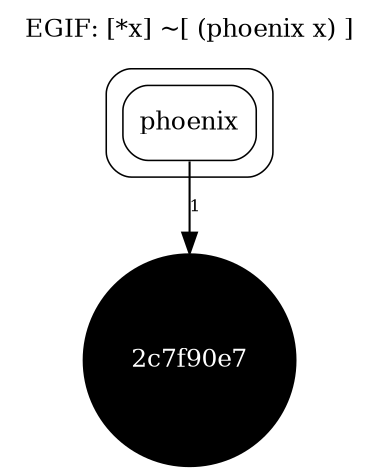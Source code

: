 digraph EG {
  rankdir=TB;
  compound=true;
  node [fontsize=12, fontname="Times-Roman"];
  edge [penwidth=1.00, color=black];

  label="EGIF: [*x] ~[ (phoenix x) ]";
  labelloc="t";
  fontsize=12;

  "pred_e_4ea97400" [label="phoenix", shape=box, style=rounded, penwidth=0.75, fontname="Times-Roman"];
  "Vertex(id='v_2c7f90e7', label=None, is_generic=True)" [label="2c7f90e7", shape=circle, width=0.069, height=0.069, style=filled, fillcolor=black, fontcolor=white, fontname="Times-Roman"];
  subgraph cluster_0_0 {
    label="";
    style="rounded,filled";
    fillcolor=white;
    color=black;
    penwidth=0.75;
    "pred_e_4ea97400";
  }

  // ν mapping connections
  "pred_e_4ea97400" -> "Vertex(id='v_2c7f90e7', label=None, is_generic=True)" [label="1", color=black, penwidth=1.00, fontsize=8, fontname="Times-Roman"];
}